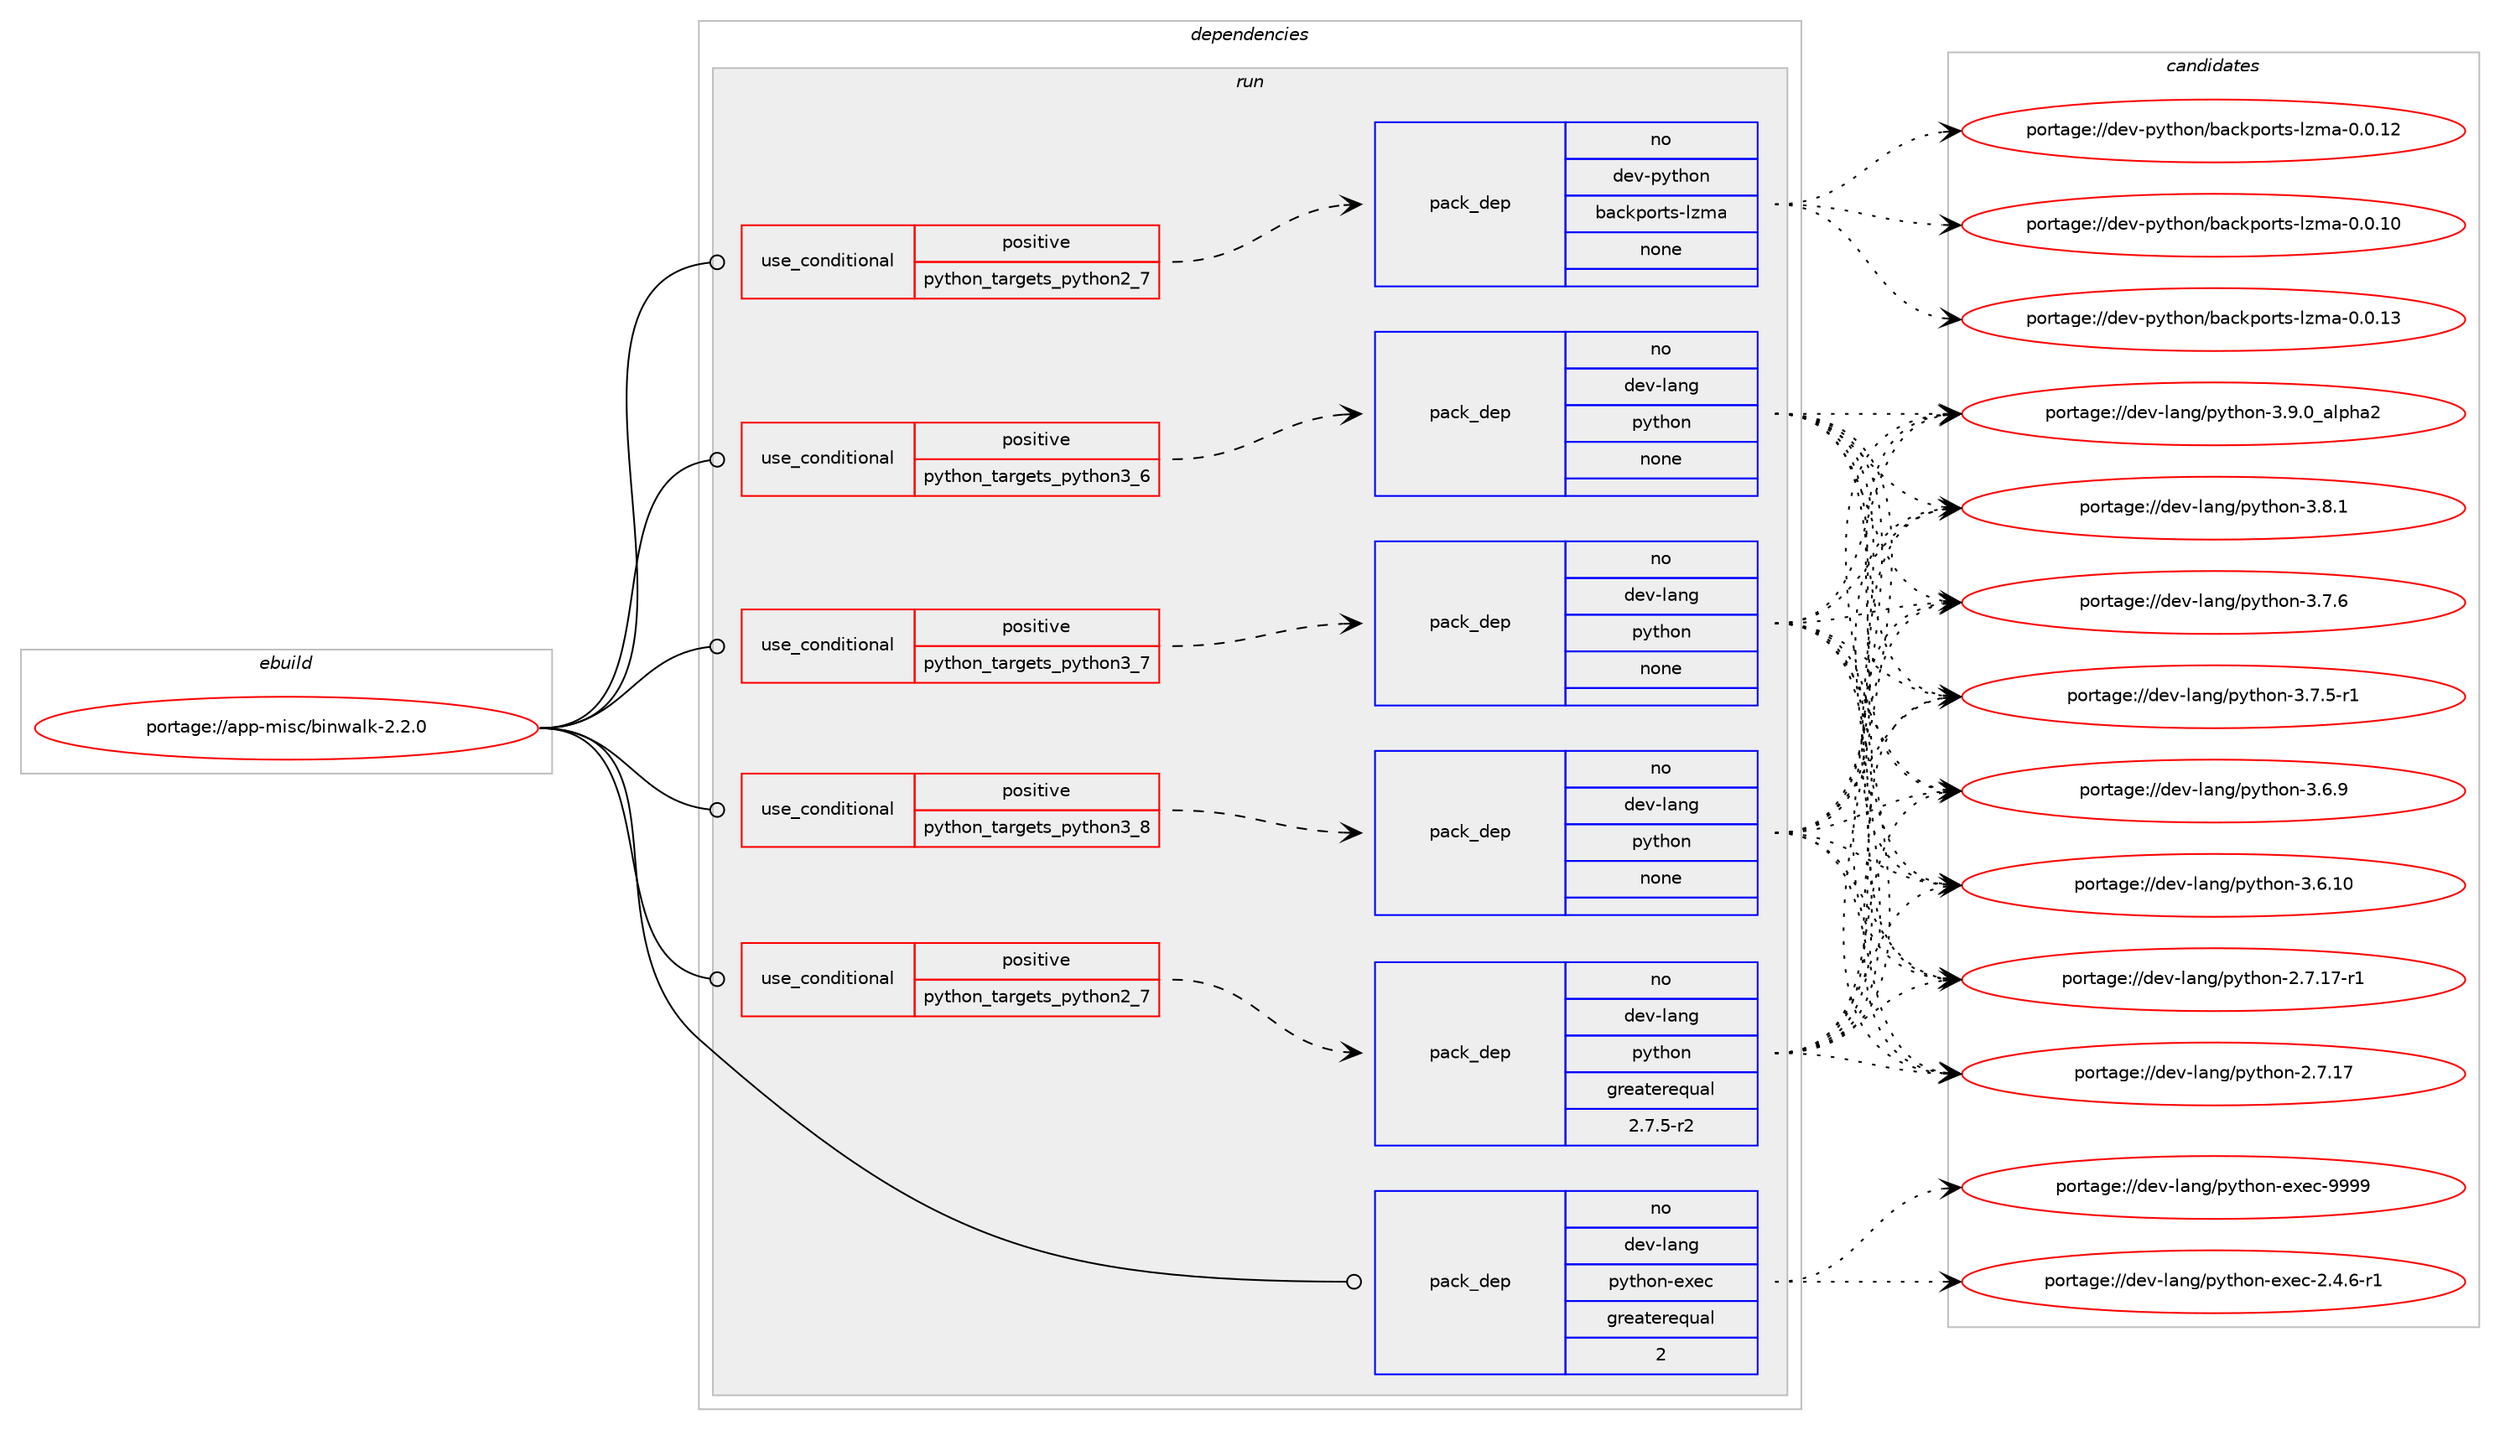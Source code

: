digraph prolog {

# *************
# Graph options
# *************

newrank=true;
concentrate=true;
compound=true;
graph [rankdir=LR,fontname=Helvetica,fontsize=10,ranksep=1.5];#, ranksep=2.5, nodesep=0.2];
edge  [arrowhead=vee];
node  [fontname=Helvetica,fontsize=10];

# **********
# The ebuild
# **********

subgraph cluster_leftcol {
color=gray;
label=<<i>ebuild</i>>;
id [label="portage://app-misc/binwalk-2.2.0", color=red, width=4, href="../app-misc/binwalk-2.2.0.svg"];
}

# ****************
# The dependencies
# ****************

subgraph cluster_midcol {
color=gray;
label=<<i>dependencies</i>>;
subgraph cluster_compile {
fillcolor="#eeeeee";
style=filled;
label=<<i>compile</i>>;
}
subgraph cluster_compileandrun {
fillcolor="#eeeeee";
style=filled;
label=<<i>compile and run</i>>;
}
subgraph cluster_run {
fillcolor="#eeeeee";
style=filled;
label=<<i>run</i>>;
subgraph cond143674 {
dependency613513 [label=<<TABLE BORDER="0" CELLBORDER="1" CELLSPACING="0" CELLPADDING="4"><TR><TD ROWSPAN="3" CELLPADDING="10">use_conditional</TD></TR><TR><TD>positive</TD></TR><TR><TD>python_targets_python2_7</TD></TR></TABLE>>, shape=none, color=red];
subgraph pack461625 {
dependency613514 [label=<<TABLE BORDER="0" CELLBORDER="1" CELLSPACING="0" CELLPADDING="4" WIDTH="220"><TR><TD ROWSPAN="6" CELLPADDING="30">pack_dep</TD></TR><TR><TD WIDTH="110">no</TD></TR><TR><TD>dev-lang</TD></TR><TR><TD>python</TD></TR><TR><TD>greaterequal</TD></TR><TR><TD>2.7.5-r2</TD></TR></TABLE>>, shape=none, color=blue];
}
dependency613513:e -> dependency613514:w [weight=20,style="dashed",arrowhead="vee"];
}
id:e -> dependency613513:w [weight=20,style="solid",arrowhead="odot"];
subgraph cond143675 {
dependency613515 [label=<<TABLE BORDER="0" CELLBORDER="1" CELLSPACING="0" CELLPADDING="4"><TR><TD ROWSPAN="3" CELLPADDING="10">use_conditional</TD></TR><TR><TD>positive</TD></TR><TR><TD>python_targets_python2_7</TD></TR></TABLE>>, shape=none, color=red];
subgraph pack461626 {
dependency613516 [label=<<TABLE BORDER="0" CELLBORDER="1" CELLSPACING="0" CELLPADDING="4" WIDTH="220"><TR><TD ROWSPAN="6" CELLPADDING="30">pack_dep</TD></TR><TR><TD WIDTH="110">no</TD></TR><TR><TD>dev-python</TD></TR><TR><TD>backports-lzma</TD></TR><TR><TD>none</TD></TR><TR><TD></TD></TR></TABLE>>, shape=none, color=blue];
}
dependency613515:e -> dependency613516:w [weight=20,style="dashed",arrowhead="vee"];
}
id:e -> dependency613515:w [weight=20,style="solid",arrowhead="odot"];
subgraph cond143676 {
dependency613517 [label=<<TABLE BORDER="0" CELLBORDER="1" CELLSPACING="0" CELLPADDING="4"><TR><TD ROWSPAN="3" CELLPADDING="10">use_conditional</TD></TR><TR><TD>positive</TD></TR><TR><TD>python_targets_python3_6</TD></TR></TABLE>>, shape=none, color=red];
subgraph pack461627 {
dependency613518 [label=<<TABLE BORDER="0" CELLBORDER="1" CELLSPACING="0" CELLPADDING="4" WIDTH="220"><TR><TD ROWSPAN="6" CELLPADDING="30">pack_dep</TD></TR><TR><TD WIDTH="110">no</TD></TR><TR><TD>dev-lang</TD></TR><TR><TD>python</TD></TR><TR><TD>none</TD></TR><TR><TD></TD></TR></TABLE>>, shape=none, color=blue];
}
dependency613517:e -> dependency613518:w [weight=20,style="dashed",arrowhead="vee"];
}
id:e -> dependency613517:w [weight=20,style="solid",arrowhead="odot"];
subgraph cond143677 {
dependency613519 [label=<<TABLE BORDER="0" CELLBORDER="1" CELLSPACING="0" CELLPADDING="4"><TR><TD ROWSPAN="3" CELLPADDING="10">use_conditional</TD></TR><TR><TD>positive</TD></TR><TR><TD>python_targets_python3_7</TD></TR></TABLE>>, shape=none, color=red];
subgraph pack461628 {
dependency613520 [label=<<TABLE BORDER="0" CELLBORDER="1" CELLSPACING="0" CELLPADDING="4" WIDTH="220"><TR><TD ROWSPAN="6" CELLPADDING="30">pack_dep</TD></TR><TR><TD WIDTH="110">no</TD></TR><TR><TD>dev-lang</TD></TR><TR><TD>python</TD></TR><TR><TD>none</TD></TR><TR><TD></TD></TR></TABLE>>, shape=none, color=blue];
}
dependency613519:e -> dependency613520:w [weight=20,style="dashed",arrowhead="vee"];
}
id:e -> dependency613519:w [weight=20,style="solid",arrowhead="odot"];
subgraph cond143678 {
dependency613521 [label=<<TABLE BORDER="0" CELLBORDER="1" CELLSPACING="0" CELLPADDING="4"><TR><TD ROWSPAN="3" CELLPADDING="10">use_conditional</TD></TR><TR><TD>positive</TD></TR><TR><TD>python_targets_python3_8</TD></TR></TABLE>>, shape=none, color=red];
subgraph pack461629 {
dependency613522 [label=<<TABLE BORDER="0" CELLBORDER="1" CELLSPACING="0" CELLPADDING="4" WIDTH="220"><TR><TD ROWSPAN="6" CELLPADDING="30">pack_dep</TD></TR><TR><TD WIDTH="110">no</TD></TR><TR><TD>dev-lang</TD></TR><TR><TD>python</TD></TR><TR><TD>none</TD></TR><TR><TD></TD></TR></TABLE>>, shape=none, color=blue];
}
dependency613521:e -> dependency613522:w [weight=20,style="dashed",arrowhead="vee"];
}
id:e -> dependency613521:w [weight=20,style="solid",arrowhead="odot"];
subgraph pack461630 {
dependency613523 [label=<<TABLE BORDER="0" CELLBORDER="1" CELLSPACING="0" CELLPADDING="4" WIDTH="220"><TR><TD ROWSPAN="6" CELLPADDING="30">pack_dep</TD></TR><TR><TD WIDTH="110">no</TD></TR><TR><TD>dev-lang</TD></TR><TR><TD>python-exec</TD></TR><TR><TD>greaterequal</TD></TR><TR><TD>2</TD></TR></TABLE>>, shape=none, color=blue];
}
id:e -> dependency613523:w [weight=20,style="solid",arrowhead="odot"];
}
}

# **************
# The candidates
# **************

subgraph cluster_choices {
rank=same;
color=gray;
label=<<i>candidates</i>>;

subgraph choice461625 {
color=black;
nodesep=1;
choice10010111845108971101034711212111610411111045514657464895971081121049750 [label="portage://dev-lang/python-3.9.0_alpha2", color=red, width=4,href="../dev-lang/python-3.9.0_alpha2.svg"];
choice100101118451089711010347112121116104111110455146564649 [label="portage://dev-lang/python-3.8.1", color=red, width=4,href="../dev-lang/python-3.8.1.svg"];
choice100101118451089711010347112121116104111110455146554654 [label="portage://dev-lang/python-3.7.6", color=red, width=4,href="../dev-lang/python-3.7.6.svg"];
choice1001011184510897110103471121211161041111104551465546534511449 [label="portage://dev-lang/python-3.7.5-r1", color=red, width=4,href="../dev-lang/python-3.7.5-r1.svg"];
choice100101118451089711010347112121116104111110455146544657 [label="portage://dev-lang/python-3.6.9", color=red, width=4,href="../dev-lang/python-3.6.9.svg"];
choice10010111845108971101034711212111610411111045514654464948 [label="portage://dev-lang/python-3.6.10", color=red, width=4,href="../dev-lang/python-3.6.10.svg"];
choice100101118451089711010347112121116104111110455046554649554511449 [label="portage://dev-lang/python-2.7.17-r1", color=red, width=4,href="../dev-lang/python-2.7.17-r1.svg"];
choice10010111845108971101034711212111610411111045504655464955 [label="portage://dev-lang/python-2.7.17", color=red, width=4,href="../dev-lang/python-2.7.17.svg"];
dependency613514:e -> choice10010111845108971101034711212111610411111045514657464895971081121049750:w [style=dotted,weight="100"];
dependency613514:e -> choice100101118451089711010347112121116104111110455146564649:w [style=dotted,weight="100"];
dependency613514:e -> choice100101118451089711010347112121116104111110455146554654:w [style=dotted,weight="100"];
dependency613514:e -> choice1001011184510897110103471121211161041111104551465546534511449:w [style=dotted,weight="100"];
dependency613514:e -> choice100101118451089711010347112121116104111110455146544657:w [style=dotted,weight="100"];
dependency613514:e -> choice10010111845108971101034711212111610411111045514654464948:w [style=dotted,weight="100"];
dependency613514:e -> choice100101118451089711010347112121116104111110455046554649554511449:w [style=dotted,weight="100"];
dependency613514:e -> choice10010111845108971101034711212111610411111045504655464955:w [style=dotted,weight="100"];
}
subgraph choice461626 {
color=black;
nodesep=1;
choice1001011184511212111610411111047989799107112111114116115451081221099745484648464951 [label="portage://dev-python/backports-lzma-0.0.13", color=red, width=4,href="../dev-python/backports-lzma-0.0.13.svg"];
choice1001011184511212111610411111047989799107112111114116115451081221099745484648464950 [label="portage://dev-python/backports-lzma-0.0.12", color=red, width=4,href="../dev-python/backports-lzma-0.0.12.svg"];
choice1001011184511212111610411111047989799107112111114116115451081221099745484648464948 [label="portage://dev-python/backports-lzma-0.0.10", color=red, width=4,href="../dev-python/backports-lzma-0.0.10.svg"];
dependency613516:e -> choice1001011184511212111610411111047989799107112111114116115451081221099745484648464951:w [style=dotted,weight="100"];
dependency613516:e -> choice1001011184511212111610411111047989799107112111114116115451081221099745484648464950:w [style=dotted,weight="100"];
dependency613516:e -> choice1001011184511212111610411111047989799107112111114116115451081221099745484648464948:w [style=dotted,weight="100"];
}
subgraph choice461627 {
color=black;
nodesep=1;
choice10010111845108971101034711212111610411111045514657464895971081121049750 [label="portage://dev-lang/python-3.9.0_alpha2", color=red, width=4,href="../dev-lang/python-3.9.0_alpha2.svg"];
choice100101118451089711010347112121116104111110455146564649 [label="portage://dev-lang/python-3.8.1", color=red, width=4,href="../dev-lang/python-3.8.1.svg"];
choice100101118451089711010347112121116104111110455146554654 [label="portage://dev-lang/python-3.7.6", color=red, width=4,href="../dev-lang/python-3.7.6.svg"];
choice1001011184510897110103471121211161041111104551465546534511449 [label="portage://dev-lang/python-3.7.5-r1", color=red, width=4,href="../dev-lang/python-3.7.5-r1.svg"];
choice100101118451089711010347112121116104111110455146544657 [label="portage://dev-lang/python-3.6.9", color=red, width=4,href="../dev-lang/python-3.6.9.svg"];
choice10010111845108971101034711212111610411111045514654464948 [label="portage://dev-lang/python-3.6.10", color=red, width=4,href="../dev-lang/python-3.6.10.svg"];
choice100101118451089711010347112121116104111110455046554649554511449 [label="portage://dev-lang/python-2.7.17-r1", color=red, width=4,href="../dev-lang/python-2.7.17-r1.svg"];
choice10010111845108971101034711212111610411111045504655464955 [label="portage://dev-lang/python-2.7.17", color=red, width=4,href="../dev-lang/python-2.7.17.svg"];
dependency613518:e -> choice10010111845108971101034711212111610411111045514657464895971081121049750:w [style=dotted,weight="100"];
dependency613518:e -> choice100101118451089711010347112121116104111110455146564649:w [style=dotted,weight="100"];
dependency613518:e -> choice100101118451089711010347112121116104111110455146554654:w [style=dotted,weight="100"];
dependency613518:e -> choice1001011184510897110103471121211161041111104551465546534511449:w [style=dotted,weight="100"];
dependency613518:e -> choice100101118451089711010347112121116104111110455146544657:w [style=dotted,weight="100"];
dependency613518:e -> choice10010111845108971101034711212111610411111045514654464948:w [style=dotted,weight="100"];
dependency613518:e -> choice100101118451089711010347112121116104111110455046554649554511449:w [style=dotted,weight="100"];
dependency613518:e -> choice10010111845108971101034711212111610411111045504655464955:w [style=dotted,weight="100"];
}
subgraph choice461628 {
color=black;
nodesep=1;
choice10010111845108971101034711212111610411111045514657464895971081121049750 [label="portage://dev-lang/python-3.9.0_alpha2", color=red, width=4,href="../dev-lang/python-3.9.0_alpha2.svg"];
choice100101118451089711010347112121116104111110455146564649 [label="portage://dev-lang/python-3.8.1", color=red, width=4,href="../dev-lang/python-3.8.1.svg"];
choice100101118451089711010347112121116104111110455146554654 [label="portage://dev-lang/python-3.7.6", color=red, width=4,href="../dev-lang/python-3.7.6.svg"];
choice1001011184510897110103471121211161041111104551465546534511449 [label="portage://dev-lang/python-3.7.5-r1", color=red, width=4,href="../dev-lang/python-3.7.5-r1.svg"];
choice100101118451089711010347112121116104111110455146544657 [label="portage://dev-lang/python-3.6.9", color=red, width=4,href="../dev-lang/python-3.6.9.svg"];
choice10010111845108971101034711212111610411111045514654464948 [label="portage://dev-lang/python-3.6.10", color=red, width=4,href="../dev-lang/python-3.6.10.svg"];
choice100101118451089711010347112121116104111110455046554649554511449 [label="portage://dev-lang/python-2.7.17-r1", color=red, width=4,href="../dev-lang/python-2.7.17-r1.svg"];
choice10010111845108971101034711212111610411111045504655464955 [label="portage://dev-lang/python-2.7.17", color=red, width=4,href="../dev-lang/python-2.7.17.svg"];
dependency613520:e -> choice10010111845108971101034711212111610411111045514657464895971081121049750:w [style=dotted,weight="100"];
dependency613520:e -> choice100101118451089711010347112121116104111110455146564649:w [style=dotted,weight="100"];
dependency613520:e -> choice100101118451089711010347112121116104111110455146554654:w [style=dotted,weight="100"];
dependency613520:e -> choice1001011184510897110103471121211161041111104551465546534511449:w [style=dotted,weight="100"];
dependency613520:e -> choice100101118451089711010347112121116104111110455146544657:w [style=dotted,weight="100"];
dependency613520:e -> choice10010111845108971101034711212111610411111045514654464948:w [style=dotted,weight="100"];
dependency613520:e -> choice100101118451089711010347112121116104111110455046554649554511449:w [style=dotted,weight="100"];
dependency613520:e -> choice10010111845108971101034711212111610411111045504655464955:w [style=dotted,weight="100"];
}
subgraph choice461629 {
color=black;
nodesep=1;
choice10010111845108971101034711212111610411111045514657464895971081121049750 [label="portage://dev-lang/python-3.9.0_alpha2", color=red, width=4,href="../dev-lang/python-3.9.0_alpha2.svg"];
choice100101118451089711010347112121116104111110455146564649 [label="portage://dev-lang/python-3.8.1", color=red, width=4,href="../dev-lang/python-3.8.1.svg"];
choice100101118451089711010347112121116104111110455146554654 [label="portage://dev-lang/python-3.7.6", color=red, width=4,href="../dev-lang/python-3.7.6.svg"];
choice1001011184510897110103471121211161041111104551465546534511449 [label="portage://dev-lang/python-3.7.5-r1", color=red, width=4,href="../dev-lang/python-3.7.5-r1.svg"];
choice100101118451089711010347112121116104111110455146544657 [label="portage://dev-lang/python-3.6.9", color=red, width=4,href="../dev-lang/python-3.6.9.svg"];
choice10010111845108971101034711212111610411111045514654464948 [label="portage://dev-lang/python-3.6.10", color=red, width=4,href="../dev-lang/python-3.6.10.svg"];
choice100101118451089711010347112121116104111110455046554649554511449 [label="portage://dev-lang/python-2.7.17-r1", color=red, width=4,href="../dev-lang/python-2.7.17-r1.svg"];
choice10010111845108971101034711212111610411111045504655464955 [label="portage://dev-lang/python-2.7.17", color=red, width=4,href="../dev-lang/python-2.7.17.svg"];
dependency613522:e -> choice10010111845108971101034711212111610411111045514657464895971081121049750:w [style=dotted,weight="100"];
dependency613522:e -> choice100101118451089711010347112121116104111110455146564649:w [style=dotted,weight="100"];
dependency613522:e -> choice100101118451089711010347112121116104111110455146554654:w [style=dotted,weight="100"];
dependency613522:e -> choice1001011184510897110103471121211161041111104551465546534511449:w [style=dotted,weight="100"];
dependency613522:e -> choice100101118451089711010347112121116104111110455146544657:w [style=dotted,weight="100"];
dependency613522:e -> choice10010111845108971101034711212111610411111045514654464948:w [style=dotted,weight="100"];
dependency613522:e -> choice100101118451089711010347112121116104111110455046554649554511449:w [style=dotted,weight="100"];
dependency613522:e -> choice10010111845108971101034711212111610411111045504655464955:w [style=dotted,weight="100"];
}
subgraph choice461630 {
color=black;
nodesep=1;
choice10010111845108971101034711212111610411111045101120101994557575757 [label="portage://dev-lang/python-exec-9999", color=red, width=4,href="../dev-lang/python-exec-9999.svg"];
choice10010111845108971101034711212111610411111045101120101994550465246544511449 [label="portage://dev-lang/python-exec-2.4.6-r1", color=red, width=4,href="../dev-lang/python-exec-2.4.6-r1.svg"];
dependency613523:e -> choice10010111845108971101034711212111610411111045101120101994557575757:w [style=dotted,weight="100"];
dependency613523:e -> choice10010111845108971101034711212111610411111045101120101994550465246544511449:w [style=dotted,weight="100"];
}
}

}
